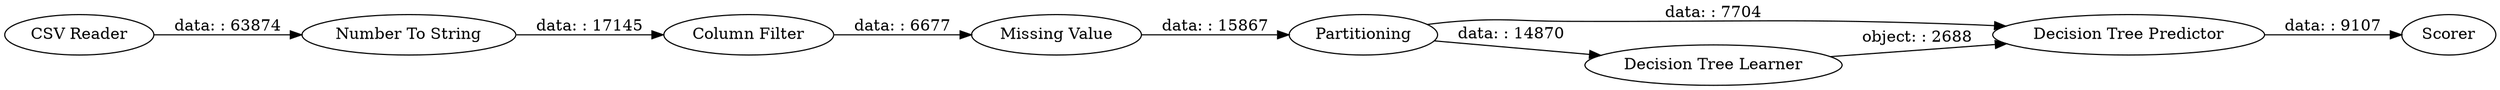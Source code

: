 digraph {
	"-159444081956824522_17" [label=Scorer]
	"-159444081956824522_18" [label="Missing Value"]
	"-159444081956824522_8" [label="Column Filter"]
	"-159444081956824522_16" [label="Decision Tree Predictor"]
	"-159444081956824522_13" [label=Partitioning]
	"-159444081956824522_19" [label="CSV Reader"]
	"-159444081956824522_15" [label="Decision Tree Learner"]
	"-159444081956824522_6" [label="Number To String"]
	"-159444081956824522_16" -> "-159444081956824522_17" [label="data: : 9107"]
	"-159444081956824522_13" -> "-159444081956824522_15" [label="data: : 14870"]
	"-159444081956824522_13" -> "-159444081956824522_16" [label="data: : 7704"]
	"-159444081956824522_8" -> "-159444081956824522_18" [label="data: : 6677"]
	"-159444081956824522_18" -> "-159444081956824522_13" [label="data: : 15867"]
	"-159444081956824522_15" -> "-159444081956824522_16" [label="object: : 2688"]
	"-159444081956824522_6" -> "-159444081956824522_8" [label="data: : 17145"]
	"-159444081956824522_19" -> "-159444081956824522_6" [label="data: : 63874"]
	rankdir=LR
}
